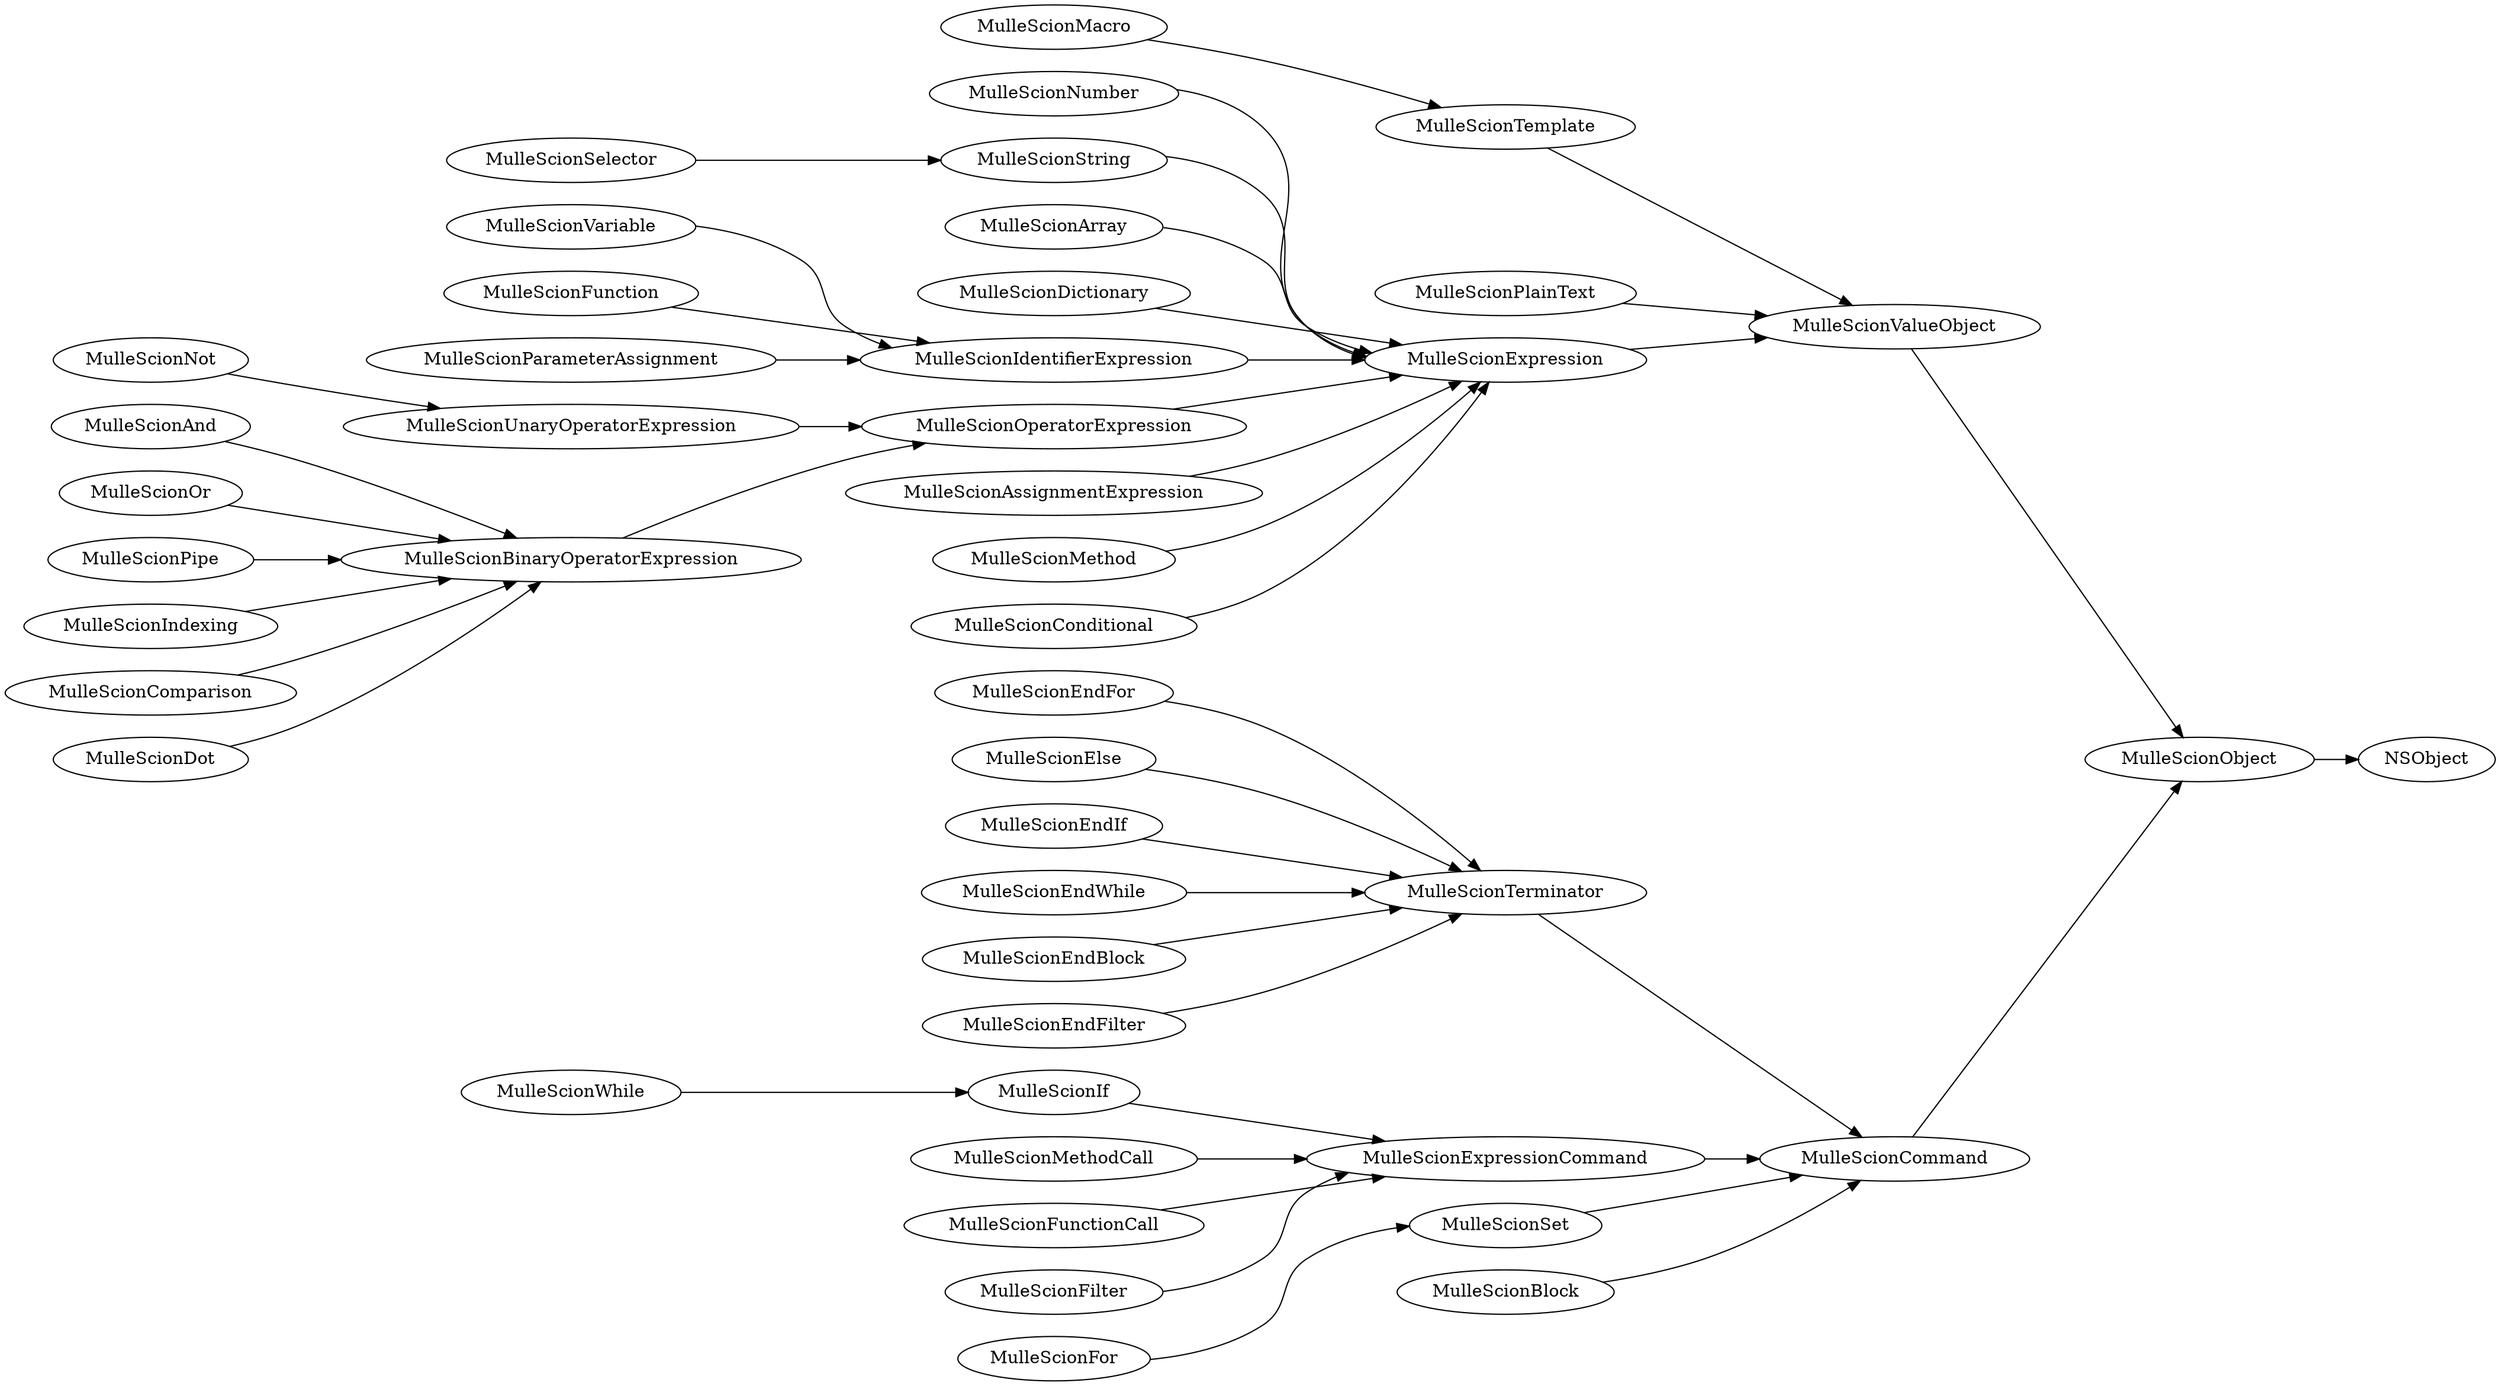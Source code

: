 digraph name
{
   rankdir=LR;

MulleScionObject-> NSObject;
MulleScionValueObject-> MulleScionObject;
MulleScionTemplate-> MulleScionValueObject;
MulleScionPlainText-> MulleScionValueObject;
MulleScionExpression-> MulleScionValueObject;
MulleScionNumber-> MulleScionExpression;
MulleScionString-> MulleScionExpression;
MulleScionSelector-> MulleScionString;
MulleScionArray-> MulleScionExpression;
MulleScionDictionary-> MulleScionExpression;
MulleScionIdentifierExpression-> MulleScionExpression;
MulleScionVariable-> MulleScionIdentifierExpression;
MulleScionOperatorExpression-> MulleScionExpression;
MulleScionUnaryOperatorExpression-> MulleScionOperatorExpression;
MulleScionNot-> MulleScionUnaryOperatorExpression;
MulleScionBinaryOperatorExpression-> MulleScionOperatorExpression;
MulleScionAnd-> MulleScionBinaryOperatorExpression;
MulleScionOr-> MulleScionBinaryOperatorExpression;
MulleScionPipe-> MulleScionBinaryOperatorExpression;
MulleScionIndexing-> MulleScionBinaryOperatorExpression;
MulleScionComparison-> MulleScionBinaryOperatorExpression;
MulleScionDot-> MulleScionBinaryOperatorExpression;
MulleScionFunction-> MulleScionIdentifierExpression;
MulleScionParameterAssignment-> MulleScionIdentifierExpression;
MulleScionAssignmentExpression-> MulleScionExpression;
MulleScionMethod-> MulleScionExpression;
MulleScionConditional-> MulleScionExpression;
MulleScionCommand-> MulleScionObject;
MulleScionTerminator-> MulleScionCommand;
MulleScionEndFor-> MulleScionTerminator;
MulleScionExpressionCommand-> MulleScionCommand;
MulleScionSet-> MulleScionCommand;
MulleScionFor-> MulleScionSet;
MulleScionIf-> MulleScionExpressionCommand;
MulleScionElse-> MulleScionTerminator;
MulleScionEndIf-> MulleScionTerminator;
MulleScionWhile-> MulleScionIf;
MulleScionEndWhile-> MulleScionTerminator;
MulleScionBlock-> MulleScionCommand;
MulleScionEndBlock-> MulleScionTerminator;
MulleScionMethodCall-> MulleScionExpressionCommand;
MulleScionFunctionCall-> MulleScionExpressionCommand;
MulleScionFilter-> MulleScionExpressionCommand;
MulleScionEndFilter-> MulleScionTerminator;
MulleScionMacro-> MulleScionTemplate;
}
